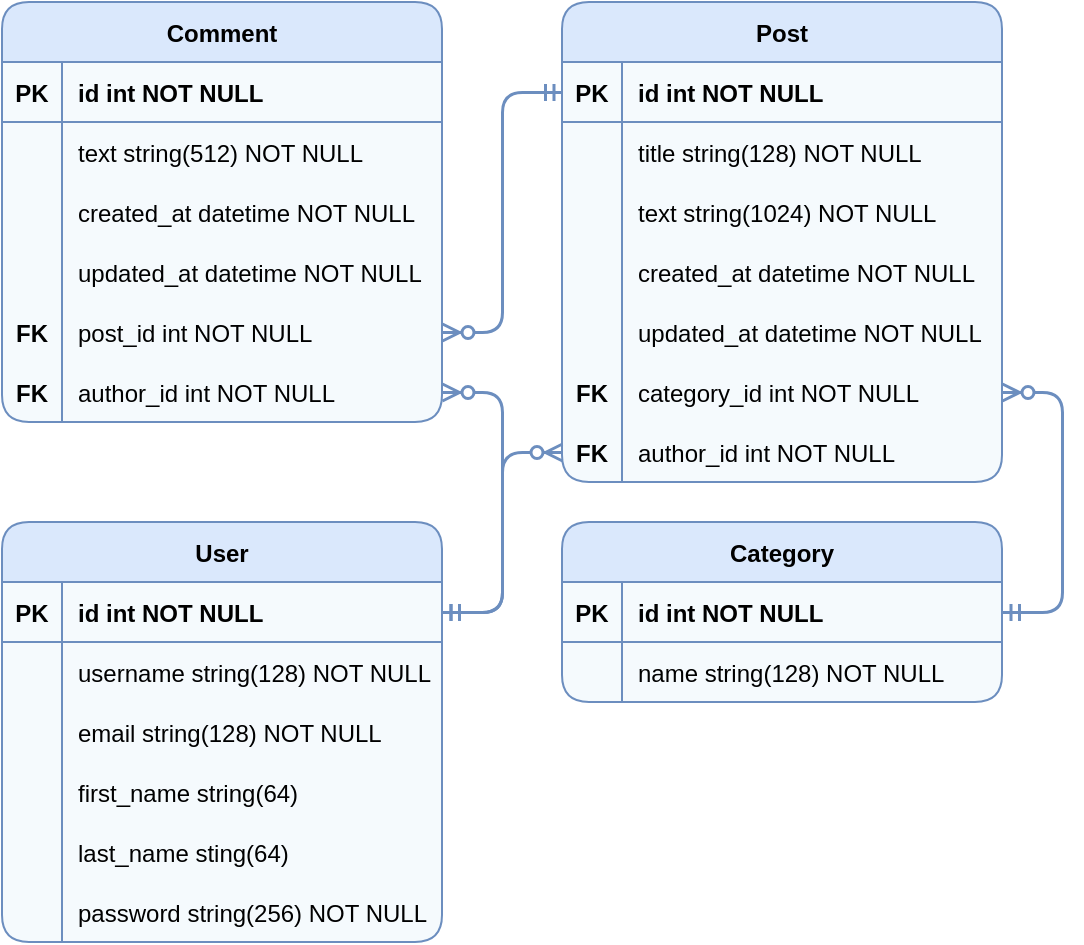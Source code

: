 <mxfile version="16.0.2" type="device"><diagram id="R2lEEEUBdFMjLlhIrx00" name="Page-1"><mxGraphModel dx="931" dy="530" grid="1" gridSize="10" guides="1" tooltips="1" connect="1" arrows="1" fold="1" page="1" pageScale="1" pageWidth="850" pageHeight="1100" math="0" shadow="0" extFonts="Permanent Marker^https://fonts.googleapis.com/css?family=Permanent+Marker"><root><mxCell id="0"/><mxCell id="1" parent="0"/><mxCell id="C-vyLk0tnHw3VtMMgP7b-2" value="User" style="shape=table;startSize=30;container=1;collapsible=1;childLayout=tableLayout;fixedRows=1;rowLines=0;fontStyle=1;align=center;resizeLast=1;rounded=1;fillColor=#DAE8FC;strokeColor=#6C8EBF;swimlaneFillColor=#f5fafd;" parent="1" vertex="1"><mxGeometry x="100" y="280" width="220" height="210" as="geometry"/></mxCell><mxCell id="C-vyLk0tnHw3VtMMgP7b-3" value="" style="shape=partialRectangle;collapsible=0;dropTarget=0;pointerEvents=0;fillColor=none;points=[[0,0.5],[1,0.5]];portConstraint=eastwest;top=0;left=0;right=0;bottom=1;strokeColor=#6C8EBF;" parent="C-vyLk0tnHw3VtMMgP7b-2" vertex="1"><mxGeometry y="30" width="220" height="30" as="geometry"/></mxCell><mxCell id="C-vyLk0tnHw3VtMMgP7b-4" value="PK" style="shape=partialRectangle;overflow=hidden;connectable=0;fillColor=none;top=0;left=0;bottom=0;right=0;fontStyle=1;" parent="C-vyLk0tnHw3VtMMgP7b-3" vertex="1"><mxGeometry width="30" height="30" as="geometry"><mxRectangle width="30" height="30" as="alternateBounds"/></mxGeometry></mxCell><mxCell id="C-vyLk0tnHw3VtMMgP7b-5" value="id int NOT NULL " style="shape=partialRectangle;overflow=hidden;connectable=0;fillColor=none;top=0;left=0;bottom=0;right=0;align=left;spacingLeft=6;fontStyle=1;" parent="C-vyLk0tnHw3VtMMgP7b-3" vertex="1"><mxGeometry x="30" width="190" height="30" as="geometry"><mxRectangle width="190" height="30" as="alternateBounds"/></mxGeometry></mxCell><mxCell id="C-vyLk0tnHw3VtMMgP7b-6" value="" style="shape=partialRectangle;collapsible=0;dropTarget=0;pointerEvents=0;fillColor=none;points=[[0,0.5],[1,0.5]];portConstraint=eastwest;top=0;left=0;right=0;bottom=0;" parent="C-vyLk0tnHw3VtMMgP7b-2" vertex="1"><mxGeometry y="60" width="220" height="30" as="geometry"/></mxCell><mxCell id="C-vyLk0tnHw3VtMMgP7b-7" value="" style="shape=partialRectangle;overflow=hidden;connectable=0;fillColor=none;top=0;left=0;bottom=0;right=0;" parent="C-vyLk0tnHw3VtMMgP7b-6" vertex="1"><mxGeometry width="30" height="30" as="geometry"><mxRectangle width="30" height="30" as="alternateBounds"/></mxGeometry></mxCell><mxCell id="C-vyLk0tnHw3VtMMgP7b-8" value="username string(128) NOT NULL" style="shape=partialRectangle;overflow=hidden;connectable=0;fillColor=none;top=0;left=0;bottom=0;right=0;align=left;spacingLeft=6;" parent="C-vyLk0tnHw3VtMMgP7b-6" vertex="1"><mxGeometry x="30" width="190" height="30" as="geometry"><mxRectangle width="190" height="30" as="alternateBounds"/></mxGeometry></mxCell><mxCell id="C-vyLk0tnHw3VtMMgP7b-9" value="" style="shape=partialRectangle;collapsible=0;dropTarget=0;pointerEvents=0;fillColor=none;points=[[0,0.5],[1,0.5]];portConstraint=eastwest;top=0;left=0;right=0;bottom=0;" parent="C-vyLk0tnHw3VtMMgP7b-2" vertex="1"><mxGeometry y="90" width="220" height="30" as="geometry"/></mxCell><mxCell id="C-vyLk0tnHw3VtMMgP7b-10" value="" style="shape=partialRectangle;overflow=hidden;connectable=0;fillColor=none;top=0;left=0;bottom=0;right=0;" parent="C-vyLk0tnHw3VtMMgP7b-9" vertex="1"><mxGeometry width="30" height="30" as="geometry"><mxRectangle width="30" height="30" as="alternateBounds"/></mxGeometry></mxCell><mxCell id="C-vyLk0tnHw3VtMMgP7b-11" value="email string(128) NOT NULL" style="shape=partialRectangle;overflow=hidden;connectable=0;fillColor=none;top=0;left=0;bottom=0;right=0;align=left;spacingLeft=6;" parent="C-vyLk0tnHw3VtMMgP7b-9" vertex="1"><mxGeometry x="30" width="190" height="30" as="geometry"><mxRectangle width="190" height="30" as="alternateBounds"/></mxGeometry></mxCell><mxCell id="AnDQVLkjX6dIeoeuKO9A-15" value="" style="shape=partialRectangle;collapsible=0;dropTarget=0;pointerEvents=0;fillColor=none;points=[[0,0.5],[1,0.5]];portConstraint=eastwest;top=0;left=0;right=0;bottom=0;" parent="C-vyLk0tnHw3VtMMgP7b-2" vertex="1"><mxGeometry y="120" width="220" height="30" as="geometry"/></mxCell><mxCell id="AnDQVLkjX6dIeoeuKO9A-16" value="" style="shape=partialRectangle;overflow=hidden;connectable=0;fillColor=none;top=0;left=0;bottom=0;right=0;" parent="AnDQVLkjX6dIeoeuKO9A-15" vertex="1"><mxGeometry width="30" height="30" as="geometry"><mxRectangle width="30" height="30" as="alternateBounds"/></mxGeometry></mxCell><mxCell id="AnDQVLkjX6dIeoeuKO9A-17" value="first_name string(64) " style="shape=partialRectangle;overflow=hidden;connectable=0;fillColor=none;top=0;left=0;bottom=0;right=0;align=left;spacingLeft=6;" parent="AnDQVLkjX6dIeoeuKO9A-15" vertex="1"><mxGeometry x="30" width="190" height="30" as="geometry"><mxRectangle width="190" height="30" as="alternateBounds"/></mxGeometry></mxCell><mxCell id="AnDQVLkjX6dIeoeuKO9A-31" value="" style="shape=partialRectangle;collapsible=0;dropTarget=0;pointerEvents=0;fillColor=none;points=[[0,0.5],[1,0.5]];portConstraint=eastwest;top=0;left=0;right=0;bottom=0;" parent="C-vyLk0tnHw3VtMMgP7b-2" vertex="1"><mxGeometry y="150" width="220" height="30" as="geometry"/></mxCell><mxCell id="AnDQVLkjX6dIeoeuKO9A-32" value="" style="shape=partialRectangle;overflow=hidden;connectable=0;fillColor=none;top=0;left=0;bottom=0;right=0;" parent="AnDQVLkjX6dIeoeuKO9A-31" vertex="1"><mxGeometry width="30" height="30" as="geometry"><mxRectangle width="30" height="30" as="alternateBounds"/></mxGeometry></mxCell><mxCell id="AnDQVLkjX6dIeoeuKO9A-33" value="last_name sting(64)" style="shape=partialRectangle;overflow=hidden;connectable=0;fillColor=none;top=0;left=0;bottom=0;right=0;align=left;spacingLeft=6;" parent="AnDQVLkjX6dIeoeuKO9A-31" vertex="1"><mxGeometry x="30" width="190" height="30" as="geometry"><mxRectangle width="190" height="30" as="alternateBounds"/></mxGeometry></mxCell><mxCell id="2gbRfIbpkga5qW4tIWe7-59" value="" style="shape=partialRectangle;collapsible=0;dropTarget=0;pointerEvents=0;fillColor=none;points=[[0,0.5],[1,0.5]];portConstraint=eastwest;top=0;left=0;right=0;bottom=0;" vertex="1" parent="C-vyLk0tnHw3VtMMgP7b-2"><mxGeometry y="180" width="220" height="30" as="geometry"/></mxCell><mxCell id="2gbRfIbpkga5qW4tIWe7-60" value="" style="shape=partialRectangle;overflow=hidden;connectable=0;fillColor=none;top=0;left=0;bottom=0;right=0;" vertex="1" parent="2gbRfIbpkga5qW4tIWe7-59"><mxGeometry width="30" height="30" as="geometry"><mxRectangle width="30" height="30" as="alternateBounds"/></mxGeometry></mxCell><mxCell id="2gbRfIbpkga5qW4tIWe7-61" value="password string(256) NOT NULL" style="shape=partialRectangle;overflow=hidden;connectable=0;fillColor=none;top=0;left=0;bottom=0;right=0;align=left;spacingLeft=6;" vertex="1" parent="2gbRfIbpkga5qW4tIWe7-59"><mxGeometry x="30" width="190" height="30" as="geometry"><mxRectangle width="190" height="30" as="alternateBounds"/></mxGeometry></mxCell><mxCell id="C-vyLk0tnHw3VtMMgP7b-23" value="Category" style="shape=table;startSize=30;container=1;collapsible=1;childLayout=tableLayout;fixedRows=1;rowLines=0;fontStyle=1;align=center;resizeLast=1;rounded=1;fillColor=#DAE8FC;strokeColor=#6C8EBF;swimlaneFillColor=#f5fafd;" parent="1" vertex="1"><mxGeometry x="380" y="280" width="220" height="90" as="geometry"/></mxCell><mxCell id="C-vyLk0tnHw3VtMMgP7b-24" value="" style="shape=partialRectangle;collapsible=0;dropTarget=0;pointerEvents=0;fillColor=none;points=[[0,0.5],[1,0.5]];portConstraint=eastwest;top=0;left=0;right=0;bottom=1;strokeColor=#6C8EBF;" parent="C-vyLk0tnHw3VtMMgP7b-23" vertex="1"><mxGeometry y="30" width="220" height="30" as="geometry"/></mxCell><mxCell id="C-vyLk0tnHw3VtMMgP7b-25" value="PK" style="shape=partialRectangle;overflow=hidden;connectable=0;fillColor=none;top=0;left=0;bottom=0;right=0;fontStyle=1;" parent="C-vyLk0tnHw3VtMMgP7b-24" vertex="1"><mxGeometry width="30" height="30" as="geometry"><mxRectangle width="30" height="30" as="alternateBounds"/></mxGeometry></mxCell><mxCell id="C-vyLk0tnHw3VtMMgP7b-26" value="id int NOT NULL" style="shape=partialRectangle;overflow=hidden;connectable=0;fillColor=none;top=0;left=0;bottom=0;right=0;align=left;spacingLeft=6;fontStyle=1;" parent="C-vyLk0tnHw3VtMMgP7b-24" vertex="1"><mxGeometry x="30" width="190" height="30" as="geometry"><mxRectangle width="190" height="30" as="alternateBounds"/></mxGeometry></mxCell><mxCell id="C-vyLk0tnHw3VtMMgP7b-27" value="" style="shape=partialRectangle;collapsible=0;dropTarget=0;pointerEvents=0;fillColor=none;points=[[0,0.5],[1,0.5]];portConstraint=eastwest;top=0;left=0;right=0;bottom=0;" parent="C-vyLk0tnHw3VtMMgP7b-23" vertex="1"><mxGeometry y="60" width="220" height="30" as="geometry"/></mxCell><mxCell id="C-vyLk0tnHw3VtMMgP7b-28" value="" style="shape=partialRectangle;overflow=hidden;connectable=0;fillColor=none;top=0;left=0;bottom=0;right=0;" parent="C-vyLk0tnHw3VtMMgP7b-27" vertex="1"><mxGeometry width="30" height="30" as="geometry"><mxRectangle width="30" height="30" as="alternateBounds"/></mxGeometry></mxCell><mxCell id="C-vyLk0tnHw3VtMMgP7b-29" value="name string(128) NOT NULL " style="shape=partialRectangle;overflow=hidden;connectable=0;fillColor=none;top=0;left=0;bottom=0;right=0;align=left;spacingLeft=6;" parent="C-vyLk0tnHw3VtMMgP7b-27" vertex="1"><mxGeometry x="30" width="190" height="30" as="geometry"><mxRectangle width="190" height="30" as="alternateBounds"/></mxGeometry></mxCell><mxCell id="AnDQVLkjX6dIeoeuKO9A-57" value="Post" style="shape=table;startSize=30;container=1;collapsible=1;childLayout=tableLayout;fixedRows=1;rowLines=0;fontStyle=1;align=center;resizeLast=1;rounded=1;fillColor=#DAE8FC;strokeColor=#6C8EBF;swimlaneFillColor=#f5fafd;" parent="1" vertex="1"><mxGeometry x="380" y="20" width="220" height="240" as="geometry"/></mxCell><mxCell id="AnDQVLkjX6dIeoeuKO9A-58" value="" style="shape=partialRectangle;collapsible=0;dropTarget=0;pointerEvents=0;fillColor=none;points=[[0,0.5],[1,0.5]];portConstraint=eastwest;top=0;left=0;right=0;bottom=1;strokeColor=#6C8EBF;strokeWidth=1;" parent="AnDQVLkjX6dIeoeuKO9A-57" vertex="1"><mxGeometry y="30" width="220" height="30" as="geometry"/></mxCell><mxCell id="AnDQVLkjX6dIeoeuKO9A-59" value="PK" style="shape=partialRectangle;overflow=hidden;connectable=0;fillColor=none;top=0;left=0;bottom=0;right=0;fontStyle=1;" parent="AnDQVLkjX6dIeoeuKO9A-58" vertex="1"><mxGeometry width="30" height="30" as="geometry"><mxRectangle width="30" height="30" as="alternateBounds"/></mxGeometry></mxCell><mxCell id="AnDQVLkjX6dIeoeuKO9A-60" value="id int NOT NULL " style="shape=partialRectangle;overflow=hidden;connectable=0;fillColor=none;top=0;left=0;bottom=0;right=0;align=left;spacingLeft=6;fontStyle=1;strokeColor=none;" parent="AnDQVLkjX6dIeoeuKO9A-58" vertex="1"><mxGeometry x="30" width="190" height="30" as="geometry"><mxRectangle width="190" height="30" as="alternateBounds"/></mxGeometry></mxCell><mxCell id="AnDQVLkjX6dIeoeuKO9A-61" value="" style="shape=partialRectangle;collapsible=0;dropTarget=0;pointerEvents=0;fillColor=none;points=[[0,0.5],[1,0.5]];portConstraint=eastwest;top=0;left=0;right=0;bottom=0;" parent="AnDQVLkjX6dIeoeuKO9A-57" vertex="1"><mxGeometry y="60" width="220" height="30" as="geometry"/></mxCell><mxCell id="AnDQVLkjX6dIeoeuKO9A-62" value="" style="shape=partialRectangle;overflow=hidden;connectable=0;fillColor=none;top=0;left=0;bottom=0;right=0;" parent="AnDQVLkjX6dIeoeuKO9A-61" vertex="1"><mxGeometry width="30" height="30" as="geometry"><mxRectangle width="30" height="30" as="alternateBounds"/></mxGeometry></mxCell><mxCell id="AnDQVLkjX6dIeoeuKO9A-63" value="title string(128) NOT NULL" style="shape=partialRectangle;overflow=hidden;connectable=0;fillColor=none;top=0;left=0;bottom=0;right=0;align=left;spacingLeft=6;" parent="AnDQVLkjX6dIeoeuKO9A-61" vertex="1"><mxGeometry x="30" width="190" height="30" as="geometry"><mxRectangle width="190" height="30" as="alternateBounds"/></mxGeometry></mxCell><mxCell id="2gbRfIbpkga5qW4tIWe7-9" value="" style="shape=partialRectangle;collapsible=0;dropTarget=0;pointerEvents=0;fillColor=none;points=[[0,0.5],[1,0.5]];portConstraint=eastwest;top=0;left=0;right=0;bottom=0;" vertex="1" parent="AnDQVLkjX6dIeoeuKO9A-57"><mxGeometry y="90" width="220" height="30" as="geometry"/></mxCell><mxCell id="2gbRfIbpkga5qW4tIWe7-10" value="" style="shape=partialRectangle;overflow=hidden;connectable=0;fillColor=none;top=0;left=0;bottom=0;right=0;" vertex="1" parent="2gbRfIbpkga5qW4tIWe7-9"><mxGeometry width="30" height="30" as="geometry"><mxRectangle width="30" height="30" as="alternateBounds"/></mxGeometry></mxCell><mxCell id="2gbRfIbpkga5qW4tIWe7-11" value="text string(1024) NOT NULL" style="shape=partialRectangle;overflow=hidden;connectable=0;fillColor=none;top=0;left=0;bottom=0;right=0;align=left;spacingLeft=6;" vertex="1" parent="2gbRfIbpkga5qW4tIWe7-9"><mxGeometry x="30" width="190" height="30" as="geometry"><mxRectangle width="190" height="30" as="alternateBounds"/></mxGeometry></mxCell><mxCell id="2gbRfIbpkga5qW4tIWe7-12" value="" style="shape=partialRectangle;collapsible=0;dropTarget=0;pointerEvents=0;fillColor=none;points=[[0,0.5],[1,0.5]];portConstraint=eastwest;top=0;left=0;right=0;bottom=0;" vertex="1" parent="AnDQVLkjX6dIeoeuKO9A-57"><mxGeometry y="120" width="220" height="30" as="geometry"/></mxCell><mxCell id="2gbRfIbpkga5qW4tIWe7-13" value="" style="shape=partialRectangle;overflow=hidden;connectable=0;fillColor=none;top=0;left=0;bottom=0;right=0;" vertex="1" parent="2gbRfIbpkga5qW4tIWe7-12"><mxGeometry width="30" height="30" as="geometry"><mxRectangle width="30" height="30" as="alternateBounds"/></mxGeometry></mxCell><mxCell id="2gbRfIbpkga5qW4tIWe7-14" value="created_at datetime NOT NULL" style="shape=partialRectangle;overflow=hidden;connectable=0;fillColor=none;top=0;left=0;bottom=0;right=0;align=left;spacingLeft=6;" vertex="1" parent="2gbRfIbpkga5qW4tIWe7-12"><mxGeometry x="30" width="190" height="30" as="geometry"><mxRectangle width="190" height="30" as="alternateBounds"/></mxGeometry></mxCell><mxCell id="2gbRfIbpkga5qW4tIWe7-15" value="" style="shape=partialRectangle;collapsible=0;dropTarget=0;pointerEvents=0;fillColor=none;points=[[0,0.5],[1,0.5]];portConstraint=eastwest;top=0;left=0;right=0;bottom=0;" vertex="1" parent="AnDQVLkjX6dIeoeuKO9A-57"><mxGeometry y="150" width="220" height="30" as="geometry"/></mxCell><mxCell id="2gbRfIbpkga5qW4tIWe7-16" value="" style="shape=partialRectangle;overflow=hidden;connectable=0;fillColor=none;top=0;left=0;bottom=0;right=0;" vertex="1" parent="2gbRfIbpkga5qW4tIWe7-15"><mxGeometry width="30" height="30" as="geometry"><mxRectangle width="30" height="30" as="alternateBounds"/></mxGeometry></mxCell><mxCell id="2gbRfIbpkga5qW4tIWe7-17" value="updated_at datetime NOT NULL" style="shape=partialRectangle;overflow=hidden;connectable=0;fillColor=none;top=0;left=0;bottom=0;right=0;align=left;spacingLeft=6;" vertex="1" parent="2gbRfIbpkga5qW4tIWe7-15"><mxGeometry x="30" width="190" height="30" as="geometry"><mxRectangle width="190" height="30" as="alternateBounds"/></mxGeometry></mxCell><mxCell id="2gbRfIbpkga5qW4tIWe7-18" value="" style="shape=partialRectangle;collapsible=0;dropTarget=0;pointerEvents=0;fillColor=none;points=[[0,0.5],[1,0.5]];portConstraint=eastwest;top=0;left=0;right=0;bottom=0;" vertex="1" parent="AnDQVLkjX6dIeoeuKO9A-57"><mxGeometry y="180" width="220" height="30" as="geometry"/></mxCell><mxCell id="2gbRfIbpkga5qW4tIWe7-19" value="FK" style="shape=partialRectangle;overflow=hidden;connectable=0;fillColor=none;top=0;left=0;bottom=0;right=0;fontStyle=1" vertex="1" parent="2gbRfIbpkga5qW4tIWe7-18"><mxGeometry width="30" height="30" as="geometry"><mxRectangle width="30" height="30" as="alternateBounds"/></mxGeometry></mxCell><mxCell id="2gbRfIbpkga5qW4tIWe7-20" value="category_id int NOT NULL" style="shape=partialRectangle;overflow=hidden;connectable=0;fillColor=none;top=0;left=0;bottom=0;right=0;align=left;spacingLeft=6;" vertex="1" parent="2gbRfIbpkga5qW4tIWe7-18"><mxGeometry x="30" width="190" height="30" as="geometry"><mxRectangle width="190" height="30" as="alternateBounds"/></mxGeometry></mxCell><mxCell id="2gbRfIbpkga5qW4tIWe7-21" value="" style="shape=partialRectangle;collapsible=0;dropTarget=0;pointerEvents=0;fillColor=none;points=[[0,0.5],[1,0.5]];portConstraint=eastwest;top=0;left=0;right=0;bottom=0;" vertex="1" parent="AnDQVLkjX6dIeoeuKO9A-57"><mxGeometry y="210" width="220" height="30" as="geometry"/></mxCell><mxCell id="2gbRfIbpkga5qW4tIWe7-22" value="FK" style="shape=partialRectangle;overflow=hidden;connectable=0;fillColor=none;top=0;left=0;bottom=0;right=0;fontStyle=1" vertex="1" parent="2gbRfIbpkga5qW4tIWe7-21"><mxGeometry width="30" height="30" as="geometry"><mxRectangle width="30" height="30" as="alternateBounds"/></mxGeometry></mxCell><mxCell id="2gbRfIbpkga5qW4tIWe7-23" value="author_id int NOT NULL" style="shape=partialRectangle;overflow=hidden;connectable=0;fillColor=none;top=0;left=0;bottom=0;right=0;align=left;spacingLeft=6;" vertex="1" parent="2gbRfIbpkga5qW4tIWe7-21"><mxGeometry x="30" width="190" height="30" as="geometry"><mxRectangle width="190" height="30" as="alternateBounds"/></mxGeometry></mxCell><mxCell id="2gbRfIbpkga5qW4tIWe7-24" value="Comment" style="shape=table;startSize=30;container=1;collapsible=1;childLayout=tableLayout;fixedRows=1;rowLines=0;fontStyle=1;align=center;resizeLast=1;swimlaneFillColor=#f5fafd;rounded=1;shadow=0;fillColor=#DAE8FC;strokeColor=#6C8EBF;" vertex="1" parent="1"><mxGeometry x="100" y="20" width="220" height="210" as="geometry"/></mxCell><mxCell id="2gbRfIbpkga5qW4tIWe7-25" value="" style="shape=partialRectangle;collapsible=0;dropTarget=0;pointerEvents=0;fillColor=none;points=[[0,0.5],[1,0.5]];portConstraint=eastwest;top=0;left=0;right=0;bottom=1;strokeColor=#6C8EBF;" vertex="1" parent="2gbRfIbpkga5qW4tIWe7-24"><mxGeometry y="30" width="220" height="30" as="geometry"/></mxCell><mxCell id="2gbRfIbpkga5qW4tIWe7-26" value="PK" style="shape=partialRectangle;overflow=hidden;connectable=0;fillColor=none;top=0;left=0;bottom=0;right=0;fontStyle=1;" vertex="1" parent="2gbRfIbpkga5qW4tIWe7-25"><mxGeometry width="30" height="30" as="geometry"><mxRectangle width="30" height="30" as="alternateBounds"/></mxGeometry></mxCell><mxCell id="2gbRfIbpkga5qW4tIWe7-27" value="id int NOT NULL " style="shape=partialRectangle;overflow=hidden;connectable=0;fillColor=none;top=0;left=0;bottom=0;right=0;align=left;spacingLeft=6;fontStyle=1;" vertex="1" parent="2gbRfIbpkga5qW4tIWe7-25"><mxGeometry x="30" width="190" height="30" as="geometry"><mxRectangle width="190" height="30" as="alternateBounds"/></mxGeometry></mxCell><mxCell id="2gbRfIbpkga5qW4tIWe7-31" value="" style="shape=partialRectangle;collapsible=0;dropTarget=0;pointerEvents=0;fillColor=none;points=[[0,0.5],[1,0.5]];portConstraint=eastwest;top=0;left=0;right=0;bottom=0;" vertex="1" parent="2gbRfIbpkga5qW4tIWe7-24"><mxGeometry y="60" width="220" height="30" as="geometry"/></mxCell><mxCell id="2gbRfIbpkga5qW4tIWe7-32" value="" style="shape=partialRectangle;overflow=hidden;connectable=0;fillColor=none;top=0;left=0;bottom=0;right=0;" vertex="1" parent="2gbRfIbpkga5qW4tIWe7-31"><mxGeometry width="30" height="30" as="geometry"><mxRectangle width="30" height="30" as="alternateBounds"/></mxGeometry></mxCell><mxCell id="2gbRfIbpkga5qW4tIWe7-33" value="text string(512) NOT NULL" style="shape=partialRectangle;overflow=hidden;connectable=0;fillColor=none;top=0;left=0;bottom=0;right=0;align=left;spacingLeft=6;" vertex="1" parent="2gbRfIbpkga5qW4tIWe7-31"><mxGeometry x="30" width="190" height="30" as="geometry"><mxRectangle width="190" height="30" as="alternateBounds"/></mxGeometry></mxCell><mxCell id="2gbRfIbpkga5qW4tIWe7-34" value="" style="shape=partialRectangle;collapsible=0;dropTarget=0;pointerEvents=0;fillColor=none;points=[[0,0.5],[1,0.5]];portConstraint=eastwest;top=0;left=0;right=0;bottom=0;" vertex="1" parent="2gbRfIbpkga5qW4tIWe7-24"><mxGeometry y="90" width="220" height="30" as="geometry"/></mxCell><mxCell id="2gbRfIbpkga5qW4tIWe7-35" value="" style="shape=partialRectangle;overflow=hidden;connectable=0;fillColor=none;top=0;left=0;bottom=0;right=0;" vertex="1" parent="2gbRfIbpkga5qW4tIWe7-34"><mxGeometry width="30" height="30" as="geometry"><mxRectangle width="30" height="30" as="alternateBounds"/></mxGeometry></mxCell><mxCell id="2gbRfIbpkga5qW4tIWe7-36" value="created_at datetime NOT NULL" style="shape=partialRectangle;overflow=hidden;connectable=0;fillColor=none;top=0;left=0;bottom=0;right=0;align=left;spacingLeft=6;" vertex="1" parent="2gbRfIbpkga5qW4tIWe7-34"><mxGeometry x="30" width="190" height="30" as="geometry"><mxRectangle width="190" height="30" as="alternateBounds"/></mxGeometry></mxCell><mxCell id="2gbRfIbpkga5qW4tIWe7-37" value="" style="shape=partialRectangle;collapsible=0;dropTarget=0;pointerEvents=0;fillColor=none;points=[[0,0.5],[1,0.5]];portConstraint=eastwest;top=0;left=0;right=0;bottom=0;" vertex="1" parent="2gbRfIbpkga5qW4tIWe7-24"><mxGeometry y="120" width="220" height="30" as="geometry"/></mxCell><mxCell id="2gbRfIbpkga5qW4tIWe7-38" value="" style="shape=partialRectangle;overflow=hidden;connectable=0;fillColor=none;top=0;left=0;bottom=0;right=0;" vertex="1" parent="2gbRfIbpkga5qW4tIWe7-37"><mxGeometry width="30" height="30" as="geometry"><mxRectangle width="30" height="30" as="alternateBounds"/></mxGeometry></mxCell><mxCell id="2gbRfIbpkga5qW4tIWe7-39" value="updated_at datetime NOT NULL" style="shape=partialRectangle;overflow=hidden;connectable=0;fillColor=none;top=0;left=0;bottom=0;right=0;align=left;spacingLeft=6;" vertex="1" parent="2gbRfIbpkga5qW4tIWe7-37"><mxGeometry x="30" width="190" height="30" as="geometry"><mxRectangle width="190" height="30" as="alternateBounds"/></mxGeometry></mxCell><mxCell id="2gbRfIbpkga5qW4tIWe7-40" value="" style="shape=partialRectangle;collapsible=0;dropTarget=0;pointerEvents=0;fillColor=none;points=[[0,0.5],[1,0.5]];portConstraint=eastwest;top=0;left=0;right=0;bottom=0;" vertex="1" parent="2gbRfIbpkga5qW4tIWe7-24"><mxGeometry y="150" width="220" height="30" as="geometry"/></mxCell><mxCell id="2gbRfIbpkga5qW4tIWe7-41" value="FK" style="shape=partialRectangle;overflow=hidden;connectable=0;fillColor=none;top=0;left=0;bottom=0;right=0;fontStyle=1" vertex="1" parent="2gbRfIbpkga5qW4tIWe7-40"><mxGeometry width="30" height="30" as="geometry"><mxRectangle width="30" height="30" as="alternateBounds"/></mxGeometry></mxCell><mxCell id="2gbRfIbpkga5qW4tIWe7-42" value="post_id int NOT NULL" style="shape=partialRectangle;overflow=hidden;connectable=0;fillColor=none;top=0;left=0;bottom=0;right=0;align=left;spacingLeft=6;" vertex="1" parent="2gbRfIbpkga5qW4tIWe7-40"><mxGeometry x="30" width="190" height="30" as="geometry"><mxRectangle width="190" height="30" as="alternateBounds"/></mxGeometry></mxCell><mxCell id="2gbRfIbpkga5qW4tIWe7-43" value="" style="shape=partialRectangle;collapsible=0;dropTarget=0;pointerEvents=0;fillColor=none;points=[[0,0.5],[1,0.5]];portConstraint=eastwest;top=0;left=0;right=0;bottom=0;" vertex="1" parent="2gbRfIbpkga5qW4tIWe7-24"><mxGeometry y="180" width="220" height="30" as="geometry"/></mxCell><mxCell id="2gbRfIbpkga5qW4tIWe7-44" value="FK" style="shape=partialRectangle;overflow=hidden;connectable=0;fillColor=none;top=0;left=0;bottom=0;right=0;fontStyle=1" vertex="1" parent="2gbRfIbpkga5qW4tIWe7-43"><mxGeometry width="30" height="30" as="geometry"><mxRectangle width="30" height="30" as="alternateBounds"/></mxGeometry></mxCell><mxCell id="2gbRfIbpkga5qW4tIWe7-45" value="author_id int NOT NULL" style="shape=partialRectangle;overflow=hidden;connectable=0;fillColor=none;top=0;left=0;bottom=0;right=0;align=left;spacingLeft=6;" vertex="1" parent="2gbRfIbpkga5qW4tIWe7-43"><mxGeometry x="30" width="190" height="30" as="geometry"><mxRectangle width="190" height="30" as="alternateBounds"/></mxGeometry></mxCell><mxCell id="2gbRfIbpkga5qW4tIWe7-74" value="" style="edgeStyle=entityRelationEdgeStyle;fontSize=12;html=1;endArrow=ERzeroToMany;startArrow=ERmandOne;rounded=1;entryX=0;entryY=0.5;entryDx=0;entryDy=0;fillColor=#dae8fc;strokeColor=#6C8EBF;strokeWidth=1.5;" edge="1" parent="1" source="C-vyLk0tnHw3VtMMgP7b-3" target="2gbRfIbpkga5qW4tIWe7-21"><mxGeometry width="100" height="100" relative="1" as="geometry"><mxPoint x="310" y="320" as="sourcePoint"/><mxPoint x="410" y="220" as="targetPoint"/></mxGeometry></mxCell><mxCell id="2gbRfIbpkga5qW4tIWe7-75" value="" style="edgeStyle=entityRelationEdgeStyle;fontSize=12;html=1;endArrow=ERzeroToMany;startArrow=ERmandOne;rounded=1;fillColor=#dae8fc;strokeColor=#6C8EBF;strokeWidth=1.5;" edge="1" parent="1" source="C-vyLk0tnHw3VtMMgP7b-3" target="2gbRfIbpkga5qW4tIWe7-43"><mxGeometry width="100" height="100" relative="1" as="geometry"><mxPoint x="70" y="310" as="sourcePoint"/><mxPoint x="170" y="210" as="targetPoint"/></mxGeometry></mxCell><mxCell id="2gbRfIbpkga5qW4tIWe7-76" value="" style="edgeStyle=entityRelationEdgeStyle;fontSize=12;html=1;endArrow=ERzeroToMany;startArrow=ERmandOne;rounded=1;sketch=0;strokeWidth=1.5;fillColor=#dae8fc;strokeColor=#6C8EBF;" edge="1" parent="1" source="C-vyLk0tnHw3VtMMgP7b-24" target="2gbRfIbpkga5qW4tIWe7-18"><mxGeometry width="100" height="100" relative="1" as="geometry"><mxPoint x="310" y="320" as="sourcePoint"/><mxPoint x="410" y="220" as="targetPoint"/></mxGeometry></mxCell><mxCell id="2gbRfIbpkga5qW4tIWe7-77" value="" style="edgeStyle=entityRelationEdgeStyle;fontSize=12;html=1;endArrow=ERzeroToMany;startArrow=ERmandOne;rounded=1;exitX=0;exitY=0.5;exitDx=0;exitDy=0;fillColor=#dae8fc;strokeColor=#6C8EBF;strokeWidth=1.5;" edge="1" parent="1" source="AnDQVLkjX6dIeoeuKO9A-58" target="2gbRfIbpkga5qW4tIWe7-40"><mxGeometry width="100" height="100" relative="1" as="geometry"><mxPoint x="310" y="320" as="sourcePoint"/><mxPoint x="410" y="220" as="targetPoint"/></mxGeometry></mxCell></root></mxGraphModel></diagram></mxfile>